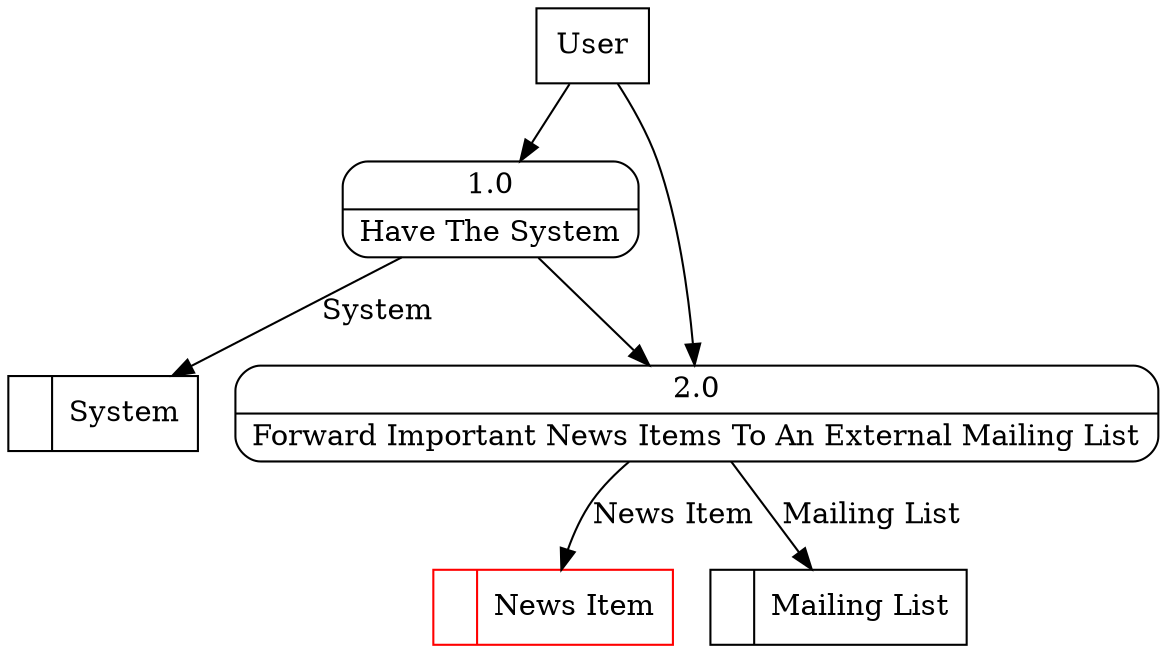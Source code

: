 digraph dfd2{ 
node[shape=record]
200 [label="<f0>  |<f1> System " ];
201 [label="<f0>  |<f1> News Item " color=red];
202 [label="<f0>  |<f1> Mailing List " ];
203 [label="User" shape=box];
204 [label="{<f0> 1.0|<f1> Have The System }" shape=Mrecord];
205 [label="{<f0> 2.0|<f1> Forward Important News Items To An External Mailing List }" shape=Mrecord];
203 -> 204
203 -> 205
204 -> 205
204 -> 200 [label="System"]
205 -> 201 [label="News Item"]
205 -> 202 [label="Mailing List"]
}